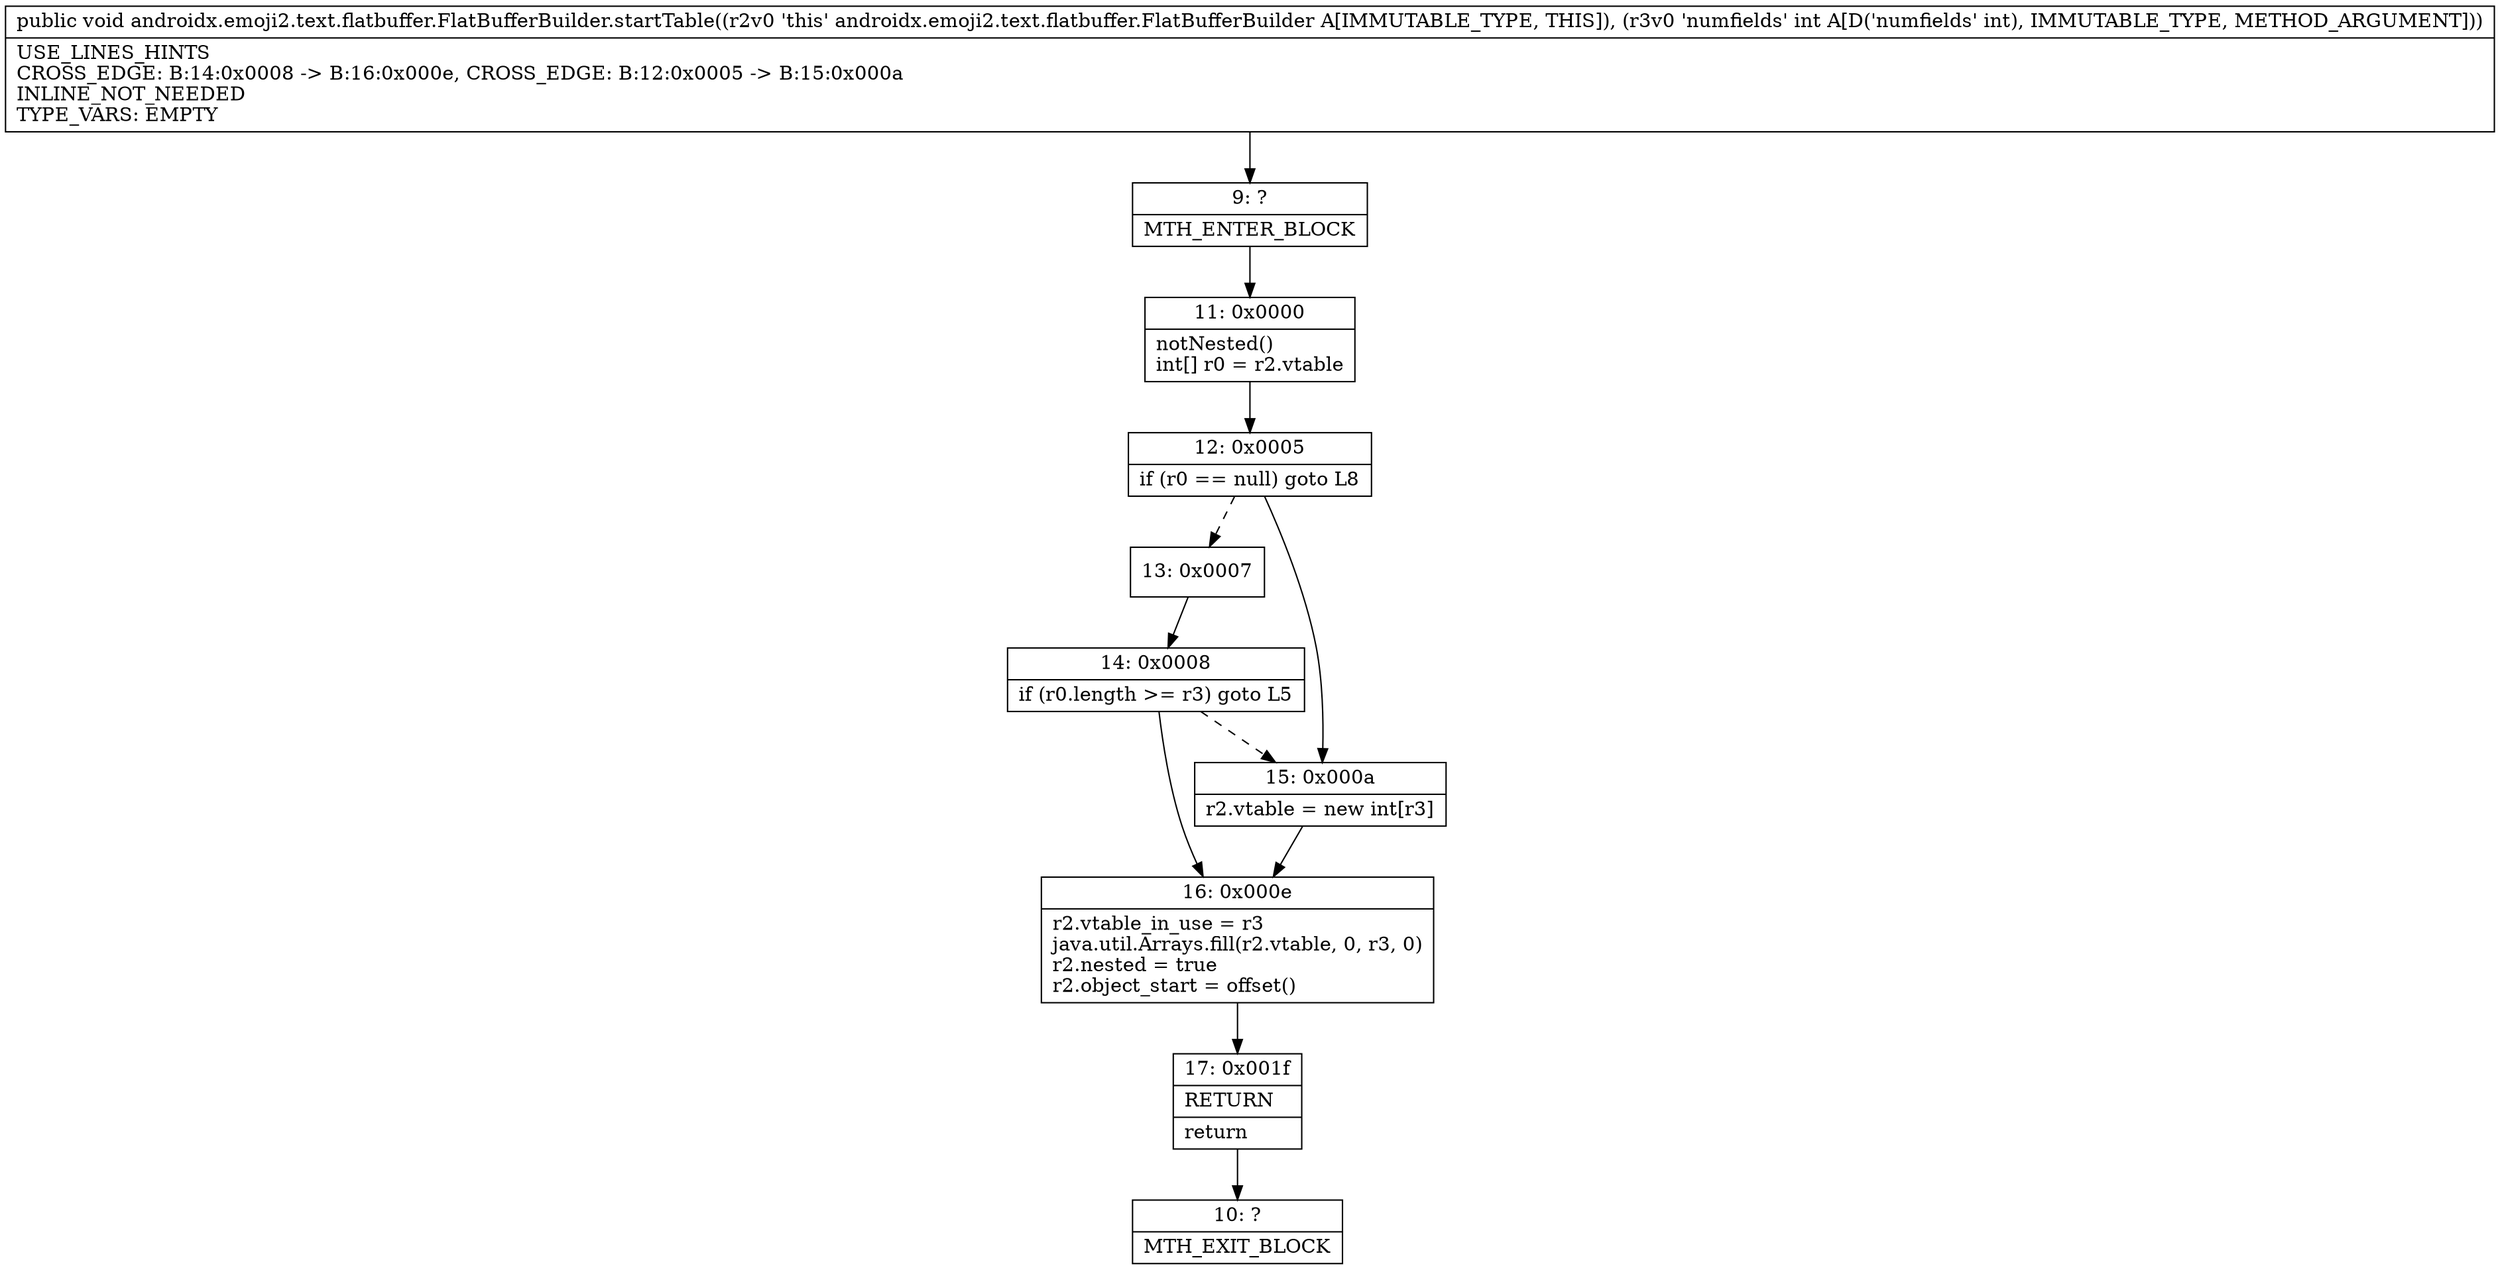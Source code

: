 digraph "CFG forandroidx.emoji2.text.flatbuffer.FlatBufferBuilder.startTable(I)V" {
Node_9 [shape=record,label="{9\:\ ?|MTH_ENTER_BLOCK\l}"];
Node_11 [shape=record,label="{11\:\ 0x0000|notNested()\lint[] r0 = r2.vtable\l}"];
Node_12 [shape=record,label="{12\:\ 0x0005|if (r0 == null) goto L8\l}"];
Node_13 [shape=record,label="{13\:\ 0x0007}"];
Node_14 [shape=record,label="{14\:\ 0x0008|if (r0.length \>= r3) goto L5\l}"];
Node_16 [shape=record,label="{16\:\ 0x000e|r2.vtable_in_use = r3\ljava.util.Arrays.fill(r2.vtable, 0, r3, 0)\lr2.nested = true\lr2.object_start = offset()\l}"];
Node_17 [shape=record,label="{17\:\ 0x001f|RETURN\l|return\l}"];
Node_10 [shape=record,label="{10\:\ ?|MTH_EXIT_BLOCK\l}"];
Node_15 [shape=record,label="{15\:\ 0x000a|r2.vtable = new int[r3]\l}"];
MethodNode[shape=record,label="{public void androidx.emoji2.text.flatbuffer.FlatBufferBuilder.startTable((r2v0 'this' androidx.emoji2.text.flatbuffer.FlatBufferBuilder A[IMMUTABLE_TYPE, THIS]), (r3v0 'numfields' int A[D('numfields' int), IMMUTABLE_TYPE, METHOD_ARGUMENT]))  | USE_LINES_HINTS\lCROSS_EDGE: B:14:0x0008 \-\> B:16:0x000e, CROSS_EDGE: B:12:0x0005 \-\> B:15:0x000a\lINLINE_NOT_NEEDED\lTYPE_VARS: EMPTY\l}"];
MethodNode -> Node_9;Node_9 -> Node_11;
Node_11 -> Node_12;
Node_12 -> Node_13[style=dashed];
Node_12 -> Node_15;
Node_13 -> Node_14;
Node_14 -> Node_15[style=dashed];
Node_14 -> Node_16;
Node_16 -> Node_17;
Node_17 -> Node_10;
Node_15 -> Node_16;
}

